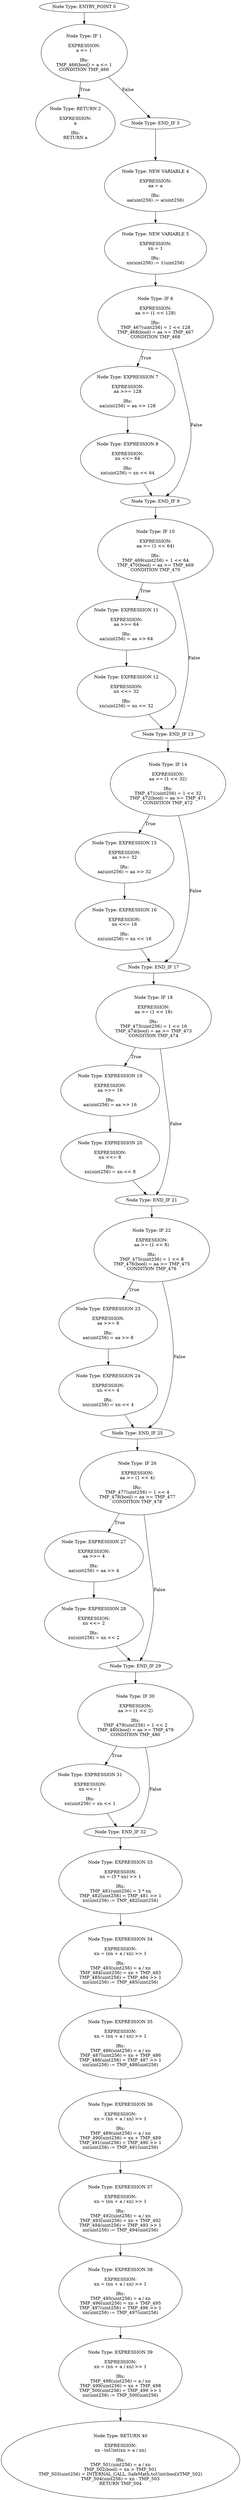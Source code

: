 digraph{
0[label="Node Type: ENTRY_POINT 0
"];
0->1;
1[label="Node Type: IF 1

EXPRESSION:
a <= 1

IRs:
TMP_466(bool) = a <= 1
CONDITION TMP_466"];
1->2[label="True"];
1->3[label="False"];
2[label="Node Type: RETURN 2

EXPRESSION:
a

IRs:
RETURN a"];
3[label="Node Type: END_IF 3
"];
3->4;
4[label="Node Type: NEW VARIABLE 4

EXPRESSION:
aa = a

IRs:
aa(uint256) := a(uint256)"];
4->5;
5[label="Node Type: NEW VARIABLE 5

EXPRESSION:
xn = 1

IRs:
xn(uint256) := 1(uint256)"];
5->6;
6[label="Node Type: IF 6

EXPRESSION:
aa >= (1 << 128)

IRs:
TMP_467(uint256) = 1 << 128
TMP_468(bool) = aa >= TMP_467
CONDITION TMP_468"];
6->7[label="True"];
6->9[label="False"];
7[label="Node Type: EXPRESSION 7

EXPRESSION:
aa >>= 128

IRs:
aa(uint256) = aa >> 128"];
7->8;
8[label="Node Type: EXPRESSION 8

EXPRESSION:
xn <<= 64

IRs:
xn(uint256) = xn << 64"];
8->9;
9[label="Node Type: END_IF 9
"];
9->10;
10[label="Node Type: IF 10

EXPRESSION:
aa >= (1 << 64)

IRs:
TMP_469(uint256) = 1 << 64
TMP_470(bool) = aa >= TMP_469
CONDITION TMP_470"];
10->11[label="True"];
10->13[label="False"];
11[label="Node Type: EXPRESSION 11

EXPRESSION:
aa >>= 64

IRs:
aa(uint256) = aa >> 64"];
11->12;
12[label="Node Type: EXPRESSION 12

EXPRESSION:
xn <<= 32

IRs:
xn(uint256) = xn << 32"];
12->13;
13[label="Node Type: END_IF 13
"];
13->14;
14[label="Node Type: IF 14

EXPRESSION:
aa >= (1 << 32)

IRs:
TMP_471(uint256) = 1 << 32
TMP_472(bool) = aa >= TMP_471
CONDITION TMP_472"];
14->15[label="True"];
14->17[label="False"];
15[label="Node Type: EXPRESSION 15

EXPRESSION:
aa >>= 32

IRs:
aa(uint256) = aa >> 32"];
15->16;
16[label="Node Type: EXPRESSION 16

EXPRESSION:
xn <<= 16

IRs:
xn(uint256) = xn << 16"];
16->17;
17[label="Node Type: END_IF 17
"];
17->18;
18[label="Node Type: IF 18

EXPRESSION:
aa >= (1 << 16)

IRs:
TMP_473(uint256) = 1 << 16
TMP_474(bool) = aa >= TMP_473
CONDITION TMP_474"];
18->19[label="True"];
18->21[label="False"];
19[label="Node Type: EXPRESSION 19

EXPRESSION:
aa >>= 16

IRs:
aa(uint256) = aa >> 16"];
19->20;
20[label="Node Type: EXPRESSION 20

EXPRESSION:
xn <<= 8

IRs:
xn(uint256) = xn << 8"];
20->21;
21[label="Node Type: END_IF 21
"];
21->22;
22[label="Node Type: IF 22

EXPRESSION:
aa >= (1 << 8)

IRs:
TMP_475(uint256) = 1 << 8
TMP_476(bool) = aa >= TMP_475
CONDITION TMP_476"];
22->23[label="True"];
22->25[label="False"];
23[label="Node Type: EXPRESSION 23

EXPRESSION:
aa >>= 8

IRs:
aa(uint256) = aa >> 8"];
23->24;
24[label="Node Type: EXPRESSION 24

EXPRESSION:
xn <<= 4

IRs:
xn(uint256) = xn << 4"];
24->25;
25[label="Node Type: END_IF 25
"];
25->26;
26[label="Node Type: IF 26

EXPRESSION:
aa >= (1 << 4)

IRs:
TMP_477(uint256) = 1 << 4
TMP_478(bool) = aa >= TMP_477
CONDITION TMP_478"];
26->27[label="True"];
26->29[label="False"];
27[label="Node Type: EXPRESSION 27

EXPRESSION:
aa >>= 4

IRs:
aa(uint256) = aa >> 4"];
27->28;
28[label="Node Type: EXPRESSION 28

EXPRESSION:
xn <<= 2

IRs:
xn(uint256) = xn << 2"];
28->29;
29[label="Node Type: END_IF 29
"];
29->30;
30[label="Node Type: IF 30

EXPRESSION:
aa >= (1 << 2)

IRs:
TMP_479(uint256) = 1 << 2
TMP_480(bool) = aa >= TMP_479
CONDITION TMP_480"];
30->31[label="True"];
30->32[label="False"];
31[label="Node Type: EXPRESSION 31

EXPRESSION:
xn <<= 1

IRs:
xn(uint256) = xn << 1"];
31->32;
32[label="Node Type: END_IF 32
"];
32->33;
33[label="Node Type: EXPRESSION 33

EXPRESSION:
xn = (3 * xn) >> 1

IRs:
TMP_481(uint256) = 3 * xn
TMP_482(uint256) = TMP_481 >> 1
xn(uint256) := TMP_482(uint256)"];
33->34;
34[label="Node Type: EXPRESSION 34

EXPRESSION:
xn = (xn + a / xn) >> 1

IRs:
TMP_483(uint256) = a / xn
TMP_484(uint256) = xn + TMP_483
TMP_485(uint256) = TMP_484 >> 1
xn(uint256) := TMP_485(uint256)"];
34->35;
35[label="Node Type: EXPRESSION 35

EXPRESSION:
xn = (xn + a / xn) >> 1

IRs:
TMP_486(uint256) = a / xn
TMP_487(uint256) = xn + TMP_486
TMP_488(uint256) = TMP_487 >> 1
xn(uint256) := TMP_488(uint256)"];
35->36;
36[label="Node Type: EXPRESSION 36

EXPRESSION:
xn = (xn + a / xn) >> 1

IRs:
TMP_489(uint256) = a / xn
TMP_490(uint256) = xn + TMP_489
TMP_491(uint256) = TMP_490 >> 1
xn(uint256) := TMP_491(uint256)"];
36->37;
37[label="Node Type: EXPRESSION 37

EXPRESSION:
xn = (xn + a / xn) >> 1

IRs:
TMP_492(uint256) = a / xn
TMP_493(uint256) = xn + TMP_492
TMP_494(uint256) = TMP_493 >> 1
xn(uint256) := TMP_494(uint256)"];
37->38;
38[label="Node Type: EXPRESSION 38

EXPRESSION:
xn = (xn + a / xn) >> 1

IRs:
TMP_495(uint256) = a / xn
TMP_496(uint256) = xn + TMP_495
TMP_497(uint256) = TMP_496 >> 1
xn(uint256) := TMP_497(uint256)"];
38->39;
39[label="Node Type: EXPRESSION 39

EXPRESSION:
xn = (xn + a / xn) >> 1

IRs:
TMP_498(uint256) = a / xn
TMP_499(uint256) = xn + TMP_498
TMP_500(uint256) = TMP_499 >> 1
xn(uint256) := TMP_500(uint256)"];
39->40;
40[label="Node Type: RETURN 40

EXPRESSION:
xn - toUint(xn > a / xn)

IRs:
TMP_501(uint256) = a / xn
TMP_502(bool) = xn > TMP_501
TMP_503(uint256) = INTERNAL_CALL, SafeMath.toUint(bool)(TMP_502)
TMP_504(uint256) = xn - TMP_503
RETURN TMP_504"];
}

